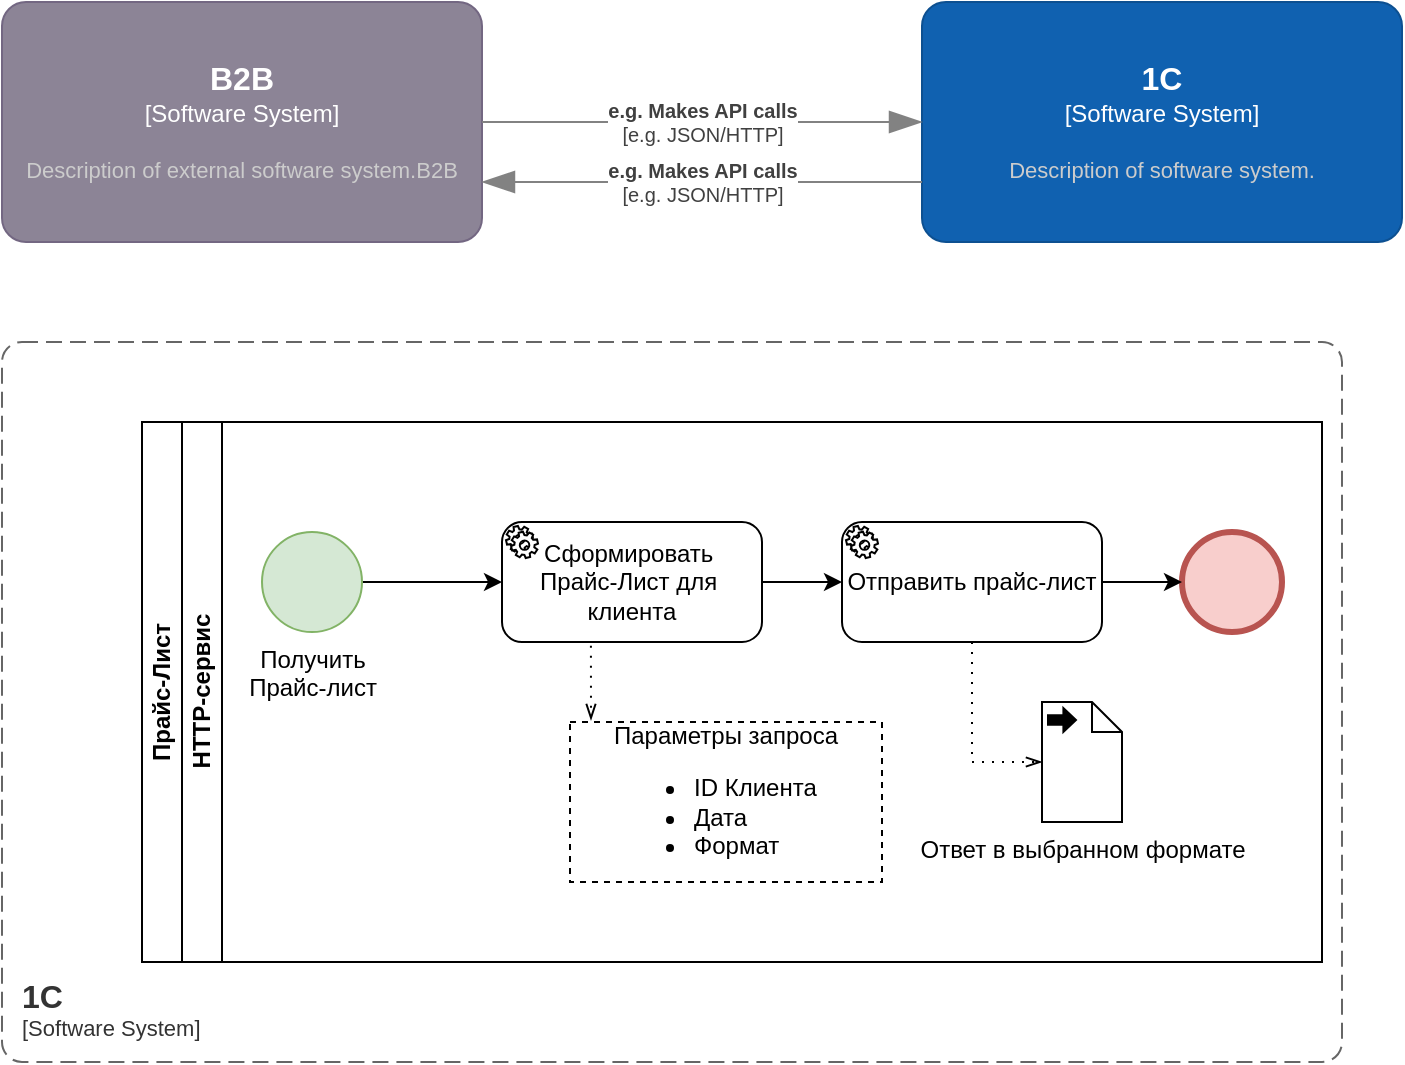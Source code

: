 <mxfile version="24.4.4" type="github">
  <diagram name="Страница — 1" id="Das4WbC3aWuMBjxyAhYB">
    <mxGraphModel dx="961" dy="535" grid="1" gridSize="10" guides="1" tooltips="1" connect="1" arrows="1" fold="1" page="1" pageScale="1" pageWidth="827" pageHeight="1169" math="0" shadow="0">
      <root>
        <mxCell id="0" />
        <mxCell id="1" parent="0" />
        <object placeholders="1" c4Name="B2B" c4Type="Software System" c4Description="Description of external software system.B2B" label="&lt;font style=&quot;font-size: 16px&quot;&gt;&lt;b&gt;%c4Name%&lt;/b&gt;&lt;/font&gt;&lt;div&gt;[%c4Type%]&lt;/div&gt;&lt;br&gt;&lt;div&gt;&lt;font style=&quot;font-size: 11px&quot;&gt;&lt;font color=&quot;#cccccc&quot;&gt;%c4Description%&lt;/font&gt;&lt;/div&gt;" id="rtj9c1iL2BQeTzHrujCi-19">
          <mxCell style="rounded=1;whiteSpace=wrap;html=1;labelBackgroundColor=none;fillColor=#8C8496;fontColor=#ffffff;align=center;arcSize=10;strokeColor=#736782;metaEdit=1;resizable=0;points=[[0.25,0,0],[0.5,0,0],[0.75,0,0],[1,0.25,0],[1,0.5,0],[1,0.75,0],[0.75,1,0],[0.5,1,0],[0.25,1,0],[0,0.75,0],[0,0.5,0],[0,0.25,0]];" vertex="1" parent="1">
            <mxGeometry x="90" y="110" width="240" height="120" as="geometry" />
          </mxCell>
        </object>
        <object placeholders="1" c4Name="1C" c4Type="Software System" c4Description="Description of software system." label="&lt;font style=&quot;font-size: 16px&quot;&gt;&lt;b&gt;%c4Name%&lt;/b&gt;&lt;/font&gt;&lt;div&gt;[%c4Type%]&lt;/div&gt;&lt;br&gt;&lt;div&gt;&lt;font style=&quot;font-size: 11px&quot;&gt;&lt;font color=&quot;#cccccc&quot;&gt;%c4Description%&lt;/font&gt;&lt;/div&gt;" id="rtj9c1iL2BQeTzHrujCi-20">
          <mxCell style="rounded=1;whiteSpace=wrap;html=1;labelBackgroundColor=none;fillColor=#1061B0;fontColor=#ffffff;align=center;arcSize=10;strokeColor=#0D5091;metaEdit=1;resizable=0;points=[[0.25,0,0],[0.5,0,0],[0.75,0,0],[1,0.25,0],[1,0.5,0],[1,0.75,0],[0.75,1,0],[0.5,1,0],[0.25,1,0],[0,0.75,0],[0,0.5,0],[0,0.25,0]];" vertex="1" parent="1">
            <mxGeometry x="550" y="110" width="240" height="120" as="geometry" />
          </mxCell>
        </object>
        <object placeholders="1" c4Name="1C" c4Type="SystemScopeBoundary" c4Application="Software System" label="&lt;font style=&quot;font-size: 16px&quot;&gt;&lt;b&gt;&lt;div style=&quot;text-align: left&quot;&gt;%c4Name%&lt;/div&gt;&lt;/b&gt;&lt;/font&gt;&lt;div style=&quot;text-align: left&quot;&gt;[%c4Application%]&lt;/div&gt;" id="rtj9c1iL2BQeTzHrujCi-24">
          <mxCell style="rounded=1;fontSize=11;whiteSpace=wrap;html=1;dashed=1;arcSize=20;fillColor=none;strokeColor=#666666;fontColor=#333333;labelBackgroundColor=none;align=left;verticalAlign=bottom;labelBorderColor=none;spacingTop=0;spacing=10;dashPattern=8 4;metaEdit=1;rotatable=0;perimeter=rectanglePerimeter;noLabel=0;labelPadding=0;allowArrows=0;connectable=0;expand=0;recursiveResize=0;editable=1;pointerEvents=0;absoluteArcSize=1;points=[[0.25,0,0],[0.5,0,0],[0.75,0,0],[1,0.25,0],[1,0.5,0],[1,0.75,0],[0.75,1,0],[0.5,1,0],[0.25,1,0],[0,0.75,0],[0,0.5,0],[0,0.25,0]];" vertex="1" parent="1">
            <mxGeometry x="90" y="280" width="670" height="360" as="geometry" />
          </mxCell>
        </object>
        <object placeholders="1" c4Type="Relationship" c4Technology="e.g. JSON/HTTP" c4Description="e.g. Makes API calls" label="&lt;div style=&quot;text-align: left&quot;&gt;&lt;div style=&quot;text-align: center&quot;&gt;&lt;b&gt;%c4Description%&lt;/b&gt;&lt;/div&gt;&lt;div style=&quot;text-align: center&quot;&gt;[%c4Technology%]&lt;/div&gt;&lt;/div&gt;" id="rtj9c1iL2BQeTzHrujCi-25">
          <mxCell style="endArrow=blockThin;html=1;fontSize=10;fontColor=#404040;strokeWidth=1;endFill=1;strokeColor=#828282;elbow=vertical;metaEdit=1;endSize=14;startSize=14;jumpStyle=arc;jumpSize=16;rounded=0;edgeStyle=orthogonalEdgeStyle;exitX=1;exitY=0.5;exitDx=0;exitDy=0;exitPerimeter=0;" edge="1" parent="1" source="rtj9c1iL2BQeTzHrujCi-19" target="rtj9c1iL2BQeTzHrujCi-20">
            <mxGeometry width="240" relative="1" as="geometry">
              <mxPoint x="290" y="400" as="sourcePoint" />
              <mxPoint x="480" y="120" as="targetPoint" />
            </mxGeometry>
          </mxCell>
        </object>
        <object placeholders="1" c4Type="Relationship" c4Technology="e.g. JSON/HTTP" c4Description="e.g. Makes API calls" label="&lt;div style=&quot;text-align: left&quot;&gt;&lt;div style=&quot;text-align: center&quot;&gt;&lt;b&gt;%c4Description%&lt;/b&gt;&lt;/div&gt;&lt;div style=&quot;text-align: center&quot;&gt;[%c4Technology%]&lt;/div&gt;&lt;/div&gt;" id="rtj9c1iL2BQeTzHrujCi-26">
          <mxCell style="endArrow=blockThin;html=1;fontSize=10;fontColor=#404040;strokeWidth=1;endFill=1;strokeColor=#828282;elbow=vertical;metaEdit=1;endSize=14;startSize=14;jumpStyle=arc;jumpSize=16;rounded=0;edgeStyle=orthogonalEdgeStyle;exitX=0;exitY=0.75;exitDx=0;exitDy=0;exitPerimeter=0;entryX=1;entryY=0.75;entryDx=0;entryDy=0;entryPerimeter=0;" edge="1" parent="1" source="rtj9c1iL2BQeTzHrujCi-20" target="rtj9c1iL2BQeTzHrujCi-19">
            <mxGeometry width="240" relative="1" as="geometry">
              <mxPoint x="290" y="400" as="sourcePoint" />
              <mxPoint x="530" y="400" as="targetPoint" />
            </mxGeometry>
          </mxCell>
        </object>
        <mxCell id="rtj9c1iL2BQeTzHrujCi-27" value="Прайс-Лист" style="swimlane;html=1;childLayout=stackLayout;resizeParent=1;resizeParentMax=0;horizontal=0;startSize=20;horizontalStack=0;whiteSpace=wrap;" vertex="1" parent="1">
          <mxGeometry x="160" y="320" width="590" height="270" as="geometry" />
        </mxCell>
        <mxCell id="rtj9c1iL2BQeTzHrujCi-28" value="HTTP-сервис" style="swimlane;html=1;startSize=20;horizontal=0;" vertex="1" parent="rtj9c1iL2BQeTzHrujCi-27">
          <mxGeometry x="20" width="570" height="270" as="geometry" />
        </mxCell>
        <mxCell id="rtj9c1iL2BQeTzHrujCi-37" style="edgeStyle=orthogonalEdgeStyle;rounded=0;orthogonalLoop=1;jettySize=auto;html=1;" edge="1" parent="rtj9c1iL2BQeTzHrujCi-28" source="rtj9c1iL2BQeTzHrujCi-31" target="rtj9c1iL2BQeTzHrujCi-34">
          <mxGeometry relative="1" as="geometry" />
        </mxCell>
        <mxCell id="rtj9c1iL2BQeTzHrujCi-31" value="Получить&lt;div&gt;Прайс-лист&lt;/div&gt;" style="points=[[0.145,0.145,0],[0.5,0,0],[0.855,0.145,0],[1,0.5,0],[0.855,0.855,0],[0.5,1,0],[0.145,0.855,0],[0,0.5,0]];shape=mxgraph.bpmn.event;html=1;verticalLabelPosition=bottom;labelBackgroundColor=#ffffff;verticalAlign=top;align=center;perimeter=ellipsePerimeter;outlineConnect=0;aspect=fixed;outline=standard;symbol=general;fillColor=#d5e8d4;strokeColor=#82b366;" vertex="1" parent="rtj9c1iL2BQeTzHrujCi-28">
          <mxGeometry x="40" y="55" width="50" height="50" as="geometry" />
        </mxCell>
        <mxCell id="rtj9c1iL2BQeTzHrujCi-36" value="" style="edgeStyle=orthogonalEdgeStyle;rounded=0;orthogonalLoop=1;jettySize=auto;html=1;" edge="1" parent="rtj9c1iL2BQeTzHrujCi-28" source="rtj9c1iL2BQeTzHrujCi-34" target="rtj9c1iL2BQeTzHrujCi-35">
          <mxGeometry relative="1" as="geometry" />
        </mxCell>
        <mxCell id="rtj9c1iL2BQeTzHrujCi-34" value="Сформировать&amp;nbsp;&lt;div&gt;Прайс-Лист для&amp;nbsp;&lt;/div&gt;&lt;div&gt;клиента&lt;/div&gt;" style="points=[[0.25,0,0],[0.5,0,0],[0.75,0,0],[1,0.25,0],[1,0.5,0],[1,0.75,0],[0.75,1,0],[0.5,1,0],[0.25,1,0],[0,0.75,0],[0,0.5,0],[0,0.25,0]];shape=mxgraph.bpmn.task;whiteSpace=wrap;rectStyle=rounded;size=10;html=1;container=1;expand=0;collapsible=0;taskMarker=service;" vertex="1" parent="rtj9c1iL2BQeTzHrujCi-28">
          <mxGeometry x="160" y="50" width="130" height="60" as="geometry" />
        </mxCell>
        <mxCell id="rtj9c1iL2BQeTzHrujCi-35" value="Отправить прайс-лист" style="points=[[0.25,0,0],[0.5,0,0],[0.75,0,0],[1,0.25,0],[1,0.5,0],[1,0.75,0],[0.75,1,0],[0.5,1,0],[0.25,1,0],[0,0.75,0],[0,0.5,0],[0,0.25,0]];shape=mxgraph.bpmn.task;whiteSpace=wrap;rectStyle=rounded;size=10;html=1;container=1;expand=0;collapsible=0;taskMarker=service;" vertex="1" parent="rtj9c1iL2BQeTzHrujCi-28">
          <mxGeometry x="330" y="50" width="130" height="60" as="geometry" />
        </mxCell>
        <mxCell id="rtj9c1iL2BQeTzHrujCi-39" value="" style="points=[[0.145,0.145,0],[0.5,0,0],[0.855,0.145,0],[1,0.5,0],[0.855,0.855,0],[0.5,1,0],[0.145,0.855,0],[0,0.5,0]];shape=mxgraph.bpmn.event;html=1;verticalLabelPosition=bottom;labelBackgroundColor=#ffffff;verticalAlign=top;align=center;perimeter=ellipsePerimeter;outlineConnect=0;aspect=fixed;outline=end;symbol=terminate2;fillColor=#f8cecc;strokeColor=#b85450;" vertex="1" parent="rtj9c1iL2BQeTzHrujCi-28">
          <mxGeometry x="500" y="55" width="50" height="50" as="geometry" />
        </mxCell>
        <mxCell id="rtj9c1iL2BQeTzHrujCi-40" style="edgeStyle=orthogonalEdgeStyle;rounded=0;orthogonalLoop=1;jettySize=auto;html=1;entryX=0;entryY=0.5;entryDx=0;entryDy=0;entryPerimeter=0;" edge="1" parent="rtj9c1iL2BQeTzHrujCi-28" source="rtj9c1iL2BQeTzHrujCi-35" target="rtj9c1iL2BQeTzHrujCi-39">
          <mxGeometry relative="1" as="geometry" />
        </mxCell>
        <mxCell id="rtj9c1iL2BQeTzHrujCi-49" value="&lt;div style=&quot;text-align: left;&quot;&gt;&lt;div&gt;Параметры запроса&lt;/div&gt;&lt;ul&gt;&lt;li&gt;&lt;span style=&quot;background-color: initial;&quot;&gt;ID Клиента&lt;/span&gt;&lt;/li&gt;&lt;li&gt;&lt;span style=&quot;background-color: initial;&quot;&gt;Дата&lt;/span&gt;&lt;/li&gt;&lt;li&gt;&lt;span style=&quot;background-color: initial;&quot;&gt;Формат&lt;/span&gt;&lt;/li&gt;&lt;/ul&gt;&lt;/div&gt;" style="text;html=1;strokeColor=default;fillColor=none;align=center;verticalAlign=middle;whiteSpace=wrap;rounded=0;perimeterSpacing=1;dashed=1;" vertex="1" parent="rtj9c1iL2BQeTzHrujCi-28">
          <mxGeometry x="194" y="150" width="156" height="80" as="geometry" />
        </mxCell>
        <mxCell id="rtj9c1iL2BQeTzHrujCi-50" value="" style="edgeStyle=elbowEdgeStyle;fontSize=12;html=1;endFill=0;startFill=0;endSize=6;startSize=6;dashed=1;dashPattern=1 4;endArrow=openThin;startArrow=none;rounded=0;exitX=0.342;exitY=1.032;exitDx=0;exitDy=0;exitPerimeter=0;" edge="1" parent="rtj9c1iL2BQeTzHrujCi-28" source="rtj9c1iL2BQeTzHrujCi-34" target="rtj9c1iL2BQeTzHrujCi-49">
          <mxGeometry width="160" relative="1" as="geometry">
            <mxPoint x="160" y="120" as="sourcePoint" />
            <mxPoint x="320" y="120" as="targetPoint" />
          </mxGeometry>
        </mxCell>
        <mxCell id="rtj9c1iL2BQeTzHrujCi-51" value="Ответ в выбранном формате&lt;div&gt;&lt;br&gt;&lt;/div&gt;" style="shape=mxgraph.bpmn.data;labelPosition=center;verticalLabelPosition=bottom;align=center;verticalAlign=top;size=15;html=1;bpmnTransferType=output;" vertex="1" parent="rtj9c1iL2BQeTzHrujCi-28">
          <mxGeometry x="430" y="140" width="40" height="60" as="geometry" />
        </mxCell>
        <mxCell id="rtj9c1iL2BQeTzHrujCi-52" value="" style="edgeStyle=elbowEdgeStyle;fontSize=12;html=1;endFill=0;startFill=0;endSize=6;startSize=6;dashed=1;dashPattern=1 4;endArrow=openThin;startArrow=none;rounded=0;exitX=0.5;exitY=1;exitDx=0;exitDy=0;exitPerimeter=0;entryX=0;entryY=0.5;entryDx=0;entryDy=0;entryPerimeter=0;" edge="1" parent="rtj9c1iL2BQeTzHrujCi-28" source="rtj9c1iL2BQeTzHrujCi-35" target="rtj9c1iL2BQeTzHrujCi-51">
          <mxGeometry width="160" relative="1" as="geometry">
            <mxPoint x="400" y="116" as="sourcePoint" />
            <mxPoint x="460" y="190" as="targetPoint" />
            <Array as="points">
              <mxPoint x="395" y="150" />
            </Array>
          </mxGeometry>
        </mxCell>
      </root>
    </mxGraphModel>
  </diagram>
</mxfile>
